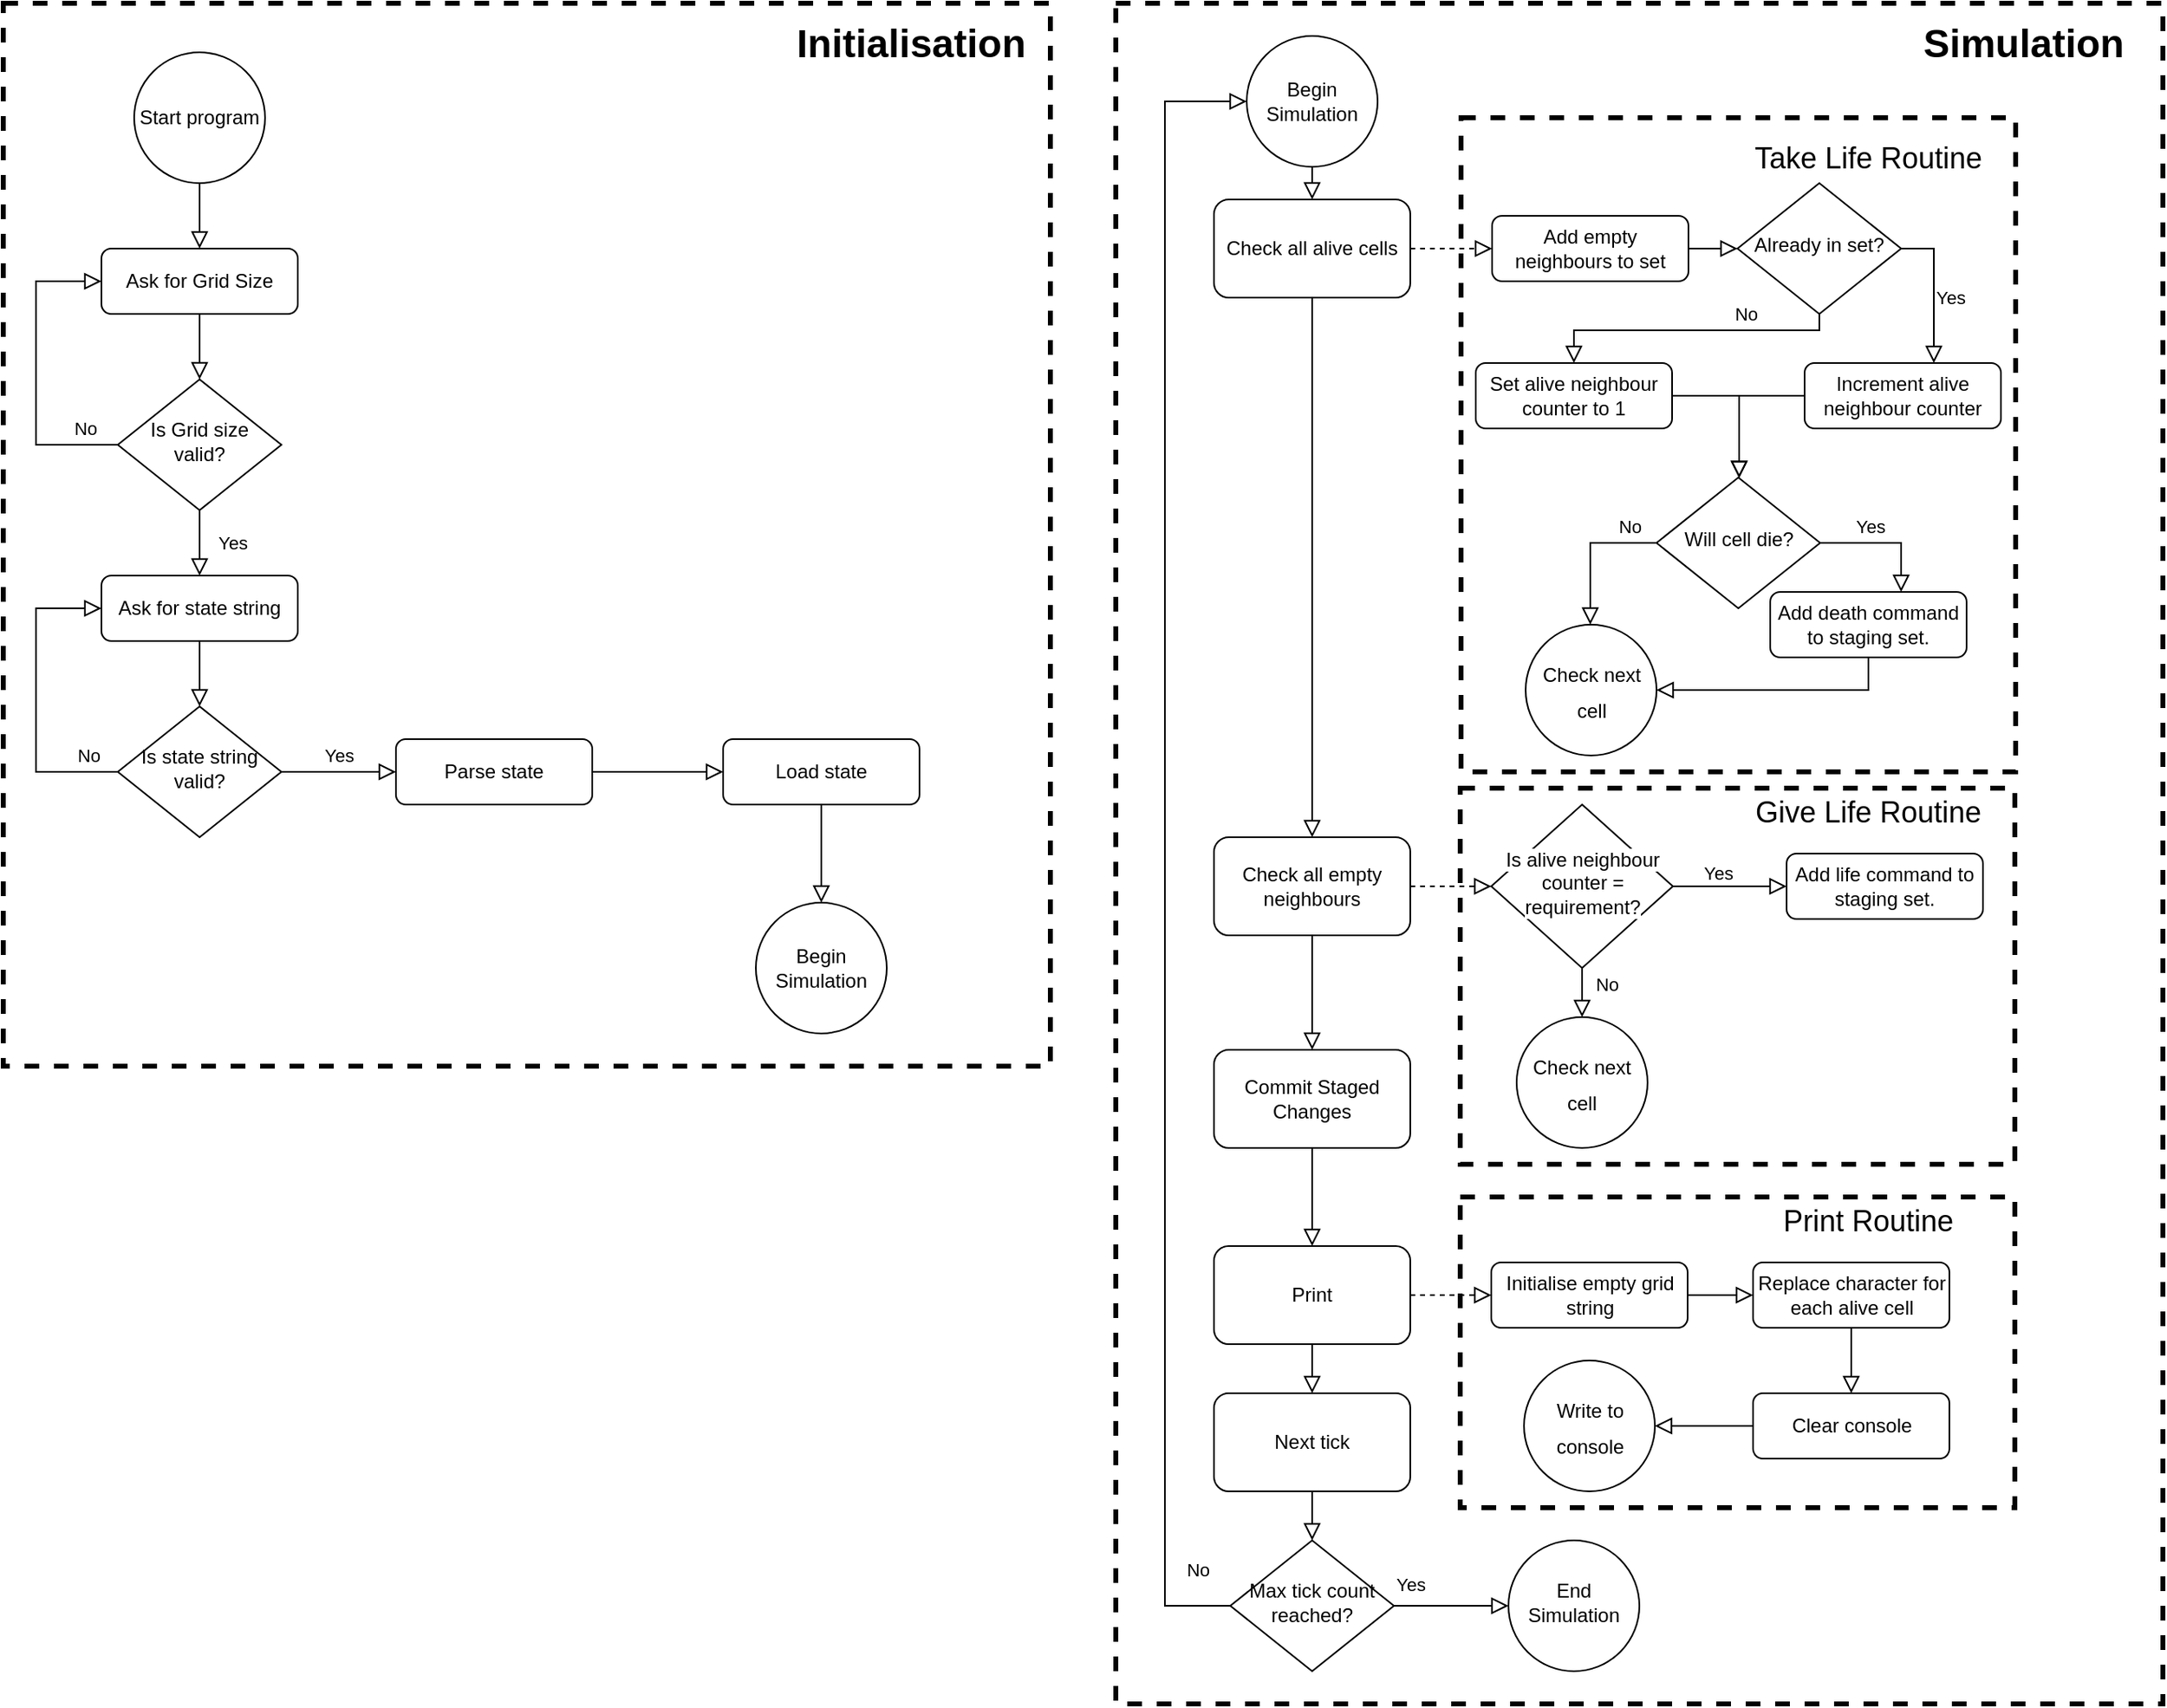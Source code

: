 <mxfile version="13.9.9" type="device"><diagram id="C5RBs43oDa-KdzZeNtuy" name="Page-1"><mxGraphModel dx="1106" dy="830" grid="1" gridSize="10" guides="1" tooltips="1" connect="1" arrows="1" fold="1" page="1" pageScale="1" pageWidth="827" pageHeight="1169" math="0" shadow="0"><root><mxCell id="WIyWlLk6GJQsqaUBKTNV-0"/><mxCell id="WIyWlLk6GJQsqaUBKTNV-1" parent="WIyWlLk6GJQsqaUBKTNV-0"/><mxCell id="5T7Jd0bL7ThnPkoGNcie-12" value="" style="group;fontSize=18;" vertex="1" connectable="0" parent="WIyWlLk6GJQsqaUBKTNV-1"><mxGeometry x="20" y="10" width="1320" height="1040" as="geometry"/></mxCell><mxCell id="5T7Jd0bL7ThnPkoGNcie-13" value="" style="group" vertex="1" connectable="0" parent="5T7Jd0bL7ThnPkoGNcie-12"><mxGeometry x="680" width="640" height="1040" as="geometry"/></mxCell><mxCell id="5T7Jd0bL7ThnPkoGNcie-14" value="" style="rounded=0;whiteSpace=wrap;html=1;fillColor=none;strokeWidth=3;dashed=1;" vertex="1" parent="5T7Jd0bL7ThnPkoGNcie-13"><mxGeometry width="640" height="1040" as="geometry"/></mxCell><mxCell id="5T7Jd0bL7ThnPkoGNcie-28" value="" style="rounded=0;whiteSpace=wrap;html=1;dashed=1;strokeWidth=3;fillColor=none;" vertex="1" parent="5T7Jd0bL7ThnPkoGNcie-13"><mxGeometry x="211" y="70" width="339" height="400" as="geometry"/></mxCell><mxCell id="5T7Jd0bL7ThnPkoGNcie-15" value="&lt;b&gt;&lt;font style=&quot;font-size: 24px&quot;&gt;Simulation&lt;/font&gt;&lt;/b&gt;" style="text;html=1;strokeColor=none;fillColor=none;align=center;verticalAlign=middle;whiteSpace=wrap;rounded=0;dashed=1;" vertex="1" parent="5T7Jd0bL7ThnPkoGNcie-13"><mxGeometry x="480" y="10" width="150" height="30" as="geometry"/></mxCell><mxCell id="5T7Jd0bL7ThnPkoGNcie-18" value="" style="edgeStyle=elbowEdgeStyle;rounded=0;orthogonalLoop=1;jettySize=auto;html=1;shadow=0;labelBackgroundColor=none;endArrow=block;endFill=0;endSize=8;strokeWidth=1;" edge="1" parent="5T7Jd0bL7ThnPkoGNcie-13" source="5T7Jd0bL7ThnPkoGNcie-16" target="5T7Jd0bL7ThnPkoGNcie-17"><mxGeometry relative="1" as="geometry"/></mxCell><mxCell id="5T7Jd0bL7ThnPkoGNcie-16" value="Begin Simulation" style="ellipse;whiteSpace=wrap;html=1;rounded=1;shadow=0;strokeWidth=1;glass=0;" vertex="1" parent="5T7Jd0bL7ThnPkoGNcie-13"><mxGeometry x="80" y="20" width="80" height="80" as="geometry"/></mxCell><mxCell id="5T7Jd0bL7ThnPkoGNcie-20" value="" style="edgeStyle=elbowEdgeStyle;rounded=0;orthogonalLoop=1;jettySize=auto;html=1;shadow=0;labelBackgroundColor=none;endArrow=block;endFill=0;endSize=8;strokeWidth=1;dashed=1;" edge="1" parent="5T7Jd0bL7ThnPkoGNcie-13" source="5T7Jd0bL7ThnPkoGNcie-17" target="5T7Jd0bL7ThnPkoGNcie-137"><mxGeometry relative="1" as="geometry"><mxPoint x="120" y="330" as="targetPoint"/></mxGeometry></mxCell><mxCell id="5T7Jd0bL7ThnPkoGNcie-31" style="edgeStyle=elbowEdgeStyle;rounded=0;orthogonalLoop=1;jettySize=auto;html=1;shadow=0;labelBackgroundColor=none;endArrow=block;endFill=0;endSize=8;strokeWidth=1;fontSize=18;" edge="1" parent="5T7Jd0bL7ThnPkoGNcie-13" source="5T7Jd0bL7ThnPkoGNcie-17" target="5T7Jd0bL7ThnPkoGNcie-30"><mxGeometry relative="1" as="geometry"/></mxCell><mxCell id="5T7Jd0bL7ThnPkoGNcie-17" value="Check all alive cells" style="whiteSpace=wrap;html=1;rounded=1;shadow=0;strokeWidth=1;glass=0;" vertex="1" parent="5T7Jd0bL7ThnPkoGNcie-13"><mxGeometry x="60" y="120" width="120" height="60" as="geometry"/></mxCell><mxCell id="5T7Jd0bL7ThnPkoGNcie-25" value="Yes" style="edgeStyle=elbowEdgeStyle;rounded=0;orthogonalLoop=1;jettySize=auto;html=1;shadow=0;labelBackgroundColor=none;endArrow=block;endFill=0;endSize=8;strokeWidth=1;elbow=vertical;" edge="1" parent="5T7Jd0bL7ThnPkoGNcie-13" source="5T7Jd0bL7ThnPkoGNcie-21" target="5T7Jd0bL7ThnPkoGNcie-24"><mxGeometry x="-0.258" y="10" relative="1" as="geometry"><Array as="points"><mxPoint x="480" y="330"/><mxPoint x="450" y="330"/><mxPoint x="470" y="310"/><mxPoint x="490" y="200"/><mxPoint x="490" y="190"/></Array><mxPoint x="1" as="offset"/></mxGeometry></mxCell><mxCell id="5T7Jd0bL7ThnPkoGNcie-27" value="No" style="edgeStyle=elbowEdgeStyle;rounded=0;orthogonalLoop=1;jettySize=auto;html=1;shadow=0;labelBackgroundColor=none;endArrow=block;endFill=0;endSize=8;strokeWidth=1;elbow=vertical;" edge="1" parent="5T7Jd0bL7ThnPkoGNcie-13" source="5T7Jd0bL7ThnPkoGNcie-21" target="5T7Jd0bL7ThnPkoGNcie-152"><mxGeometry x="-0.62" y="-10" relative="1" as="geometry"><mxPoint x="290" y="400" as="targetPoint"/><Array as="points"><mxPoint x="290" y="330"/><mxPoint x="290" y="310"/><mxPoint x="360" y="210"/></Array><mxPoint as="offset"/></mxGeometry></mxCell><mxCell id="5T7Jd0bL7ThnPkoGNcie-21" value="Will cell die?" style="rhombus;whiteSpace=wrap;html=1;shadow=0;fontFamily=Helvetica;fontSize=12;align=center;strokeWidth=1;spacing=6;spacingTop=-4;" vertex="1" parent="5T7Jd0bL7ThnPkoGNcie-13"><mxGeometry x="330.5" y="290" width="100" height="80" as="geometry"/></mxCell><mxCell id="5T7Jd0bL7ThnPkoGNcie-149" style="edgeStyle=elbowEdgeStyle;rounded=0;orthogonalLoop=1;jettySize=auto;html=1;shadow=0;labelBackgroundColor=none;endArrow=block;endFill=0;endSize=8;strokeWidth=1;fontSize=18;" edge="1" parent="5T7Jd0bL7ThnPkoGNcie-13" source="5T7Jd0bL7ThnPkoGNcie-24" target="5T7Jd0bL7ThnPkoGNcie-152"><mxGeometry relative="1" as="geometry"><mxPoint x="369.5" y="420" as="targetPoint"/><Array as="points"><mxPoint x="460" y="420"/><mxPoint x="460" y="430"/></Array></mxGeometry></mxCell><mxCell id="5T7Jd0bL7ThnPkoGNcie-24" value="Add death command to staging set." style="rounded=1;whiteSpace=wrap;html=1;fontSize=12;glass=0;strokeWidth=1;shadow=0;" vertex="1" parent="5T7Jd0bL7ThnPkoGNcie-13"><mxGeometry x="400" y="360" width="120" height="40" as="geometry"/></mxCell><mxCell id="5T7Jd0bL7ThnPkoGNcie-37" style="edgeStyle=elbowEdgeStyle;rounded=0;orthogonalLoop=1;jettySize=auto;html=1;shadow=0;dashed=1;labelBackgroundColor=none;endArrow=block;endFill=0;endSize=8;strokeWidth=1;fontSize=18;" edge="1" parent="5T7Jd0bL7ThnPkoGNcie-13" source="5T7Jd0bL7ThnPkoGNcie-30" target="5T7Jd0bL7ThnPkoGNcie-36"><mxGeometry relative="1" as="geometry"/></mxCell><mxCell id="5T7Jd0bL7ThnPkoGNcie-68" value="" style="edgeStyle=elbowEdgeStyle;rounded=0;orthogonalLoop=1;jettySize=auto;html=1;shadow=0;labelBackgroundColor=none;endArrow=block;endFill=0;endSize=8;strokeWidth=1;fontSize=18;" edge="1" parent="5T7Jd0bL7ThnPkoGNcie-13" source="5T7Jd0bL7ThnPkoGNcie-30" target="5T7Jd0bL7ThnPkoGNcie-67"><mxGeometry relative="1" as="geometry"/></mxCell><mxCell id="5T7Jd0bL7ThnPkoGNcie-30" value="Check all empty neighbours" style="whiteSpace=wrap;html=1;rounded=1;shadow=0;strokeWidth=1;glass=0;" vertex="1" parent="5T7Jd0bL7ThnPkoGNcie-13"><mxGeometry x="60" y="510" width="120" height="60" as="geometry"/></mxCell><mxCell id="5T7Jd0bL7ThnPkoGNcie-29" value="&lt;font style=&quot;font-size: 18px&quot;&gt;Take Life Routine&lt;/font&gt;" style="text;html=1;strokeColor=none;fillColor=none;align=center;verticalAlign=middle;whiteSpace=wrap;rounded=0;dashed=1;" vertex="1" parent="5T7Jd0bL7ThnPkoGNcie-13"><mxGeometry x="369.5" y="80" width="180" height="30" as="geometry"/></mxCell><mxCell id="5T7Jd0bL7ThnPkoGNcie-70" value="" style="edgeStyle=elbowEdgeStyle;rounded=0;orthogonalLoop=1;jettySize=auto;html=1;shadow=0;labelBackgroundColor=none;endArrow=block;endFill=0;endSize=8;strokeWidth=1;fontSize=18;" edge="1" parent="5T7Jd0bL7ThnPkoGNcie-13" source="5T7Jd0bL7ThnPkoGNcie-67" target="5T7Jd0bL7ThnPkoGNcie-69"><mxGeometry relative="1" as="geometry"/></mxCell><mxCell id="5T7Jd0bL7ThnPkoGNcie-67" value="Commit Staged Changes" style="whiteSpace=wrap;html=1;rounded=1;shadow=0;strokeWidth=1;glass=0;" vertex="1" parent="5T7Jd0bL7ThnPkoGNcie-13"><mxGeometry x="60" y="640" width="120" height="60" as="geometry"/></mxCell><mxCell id="5T7Jd0bL7ThnPkoGNcie-79" style="edgeStyle=elbowEdgeStyle;rounded=0;orthogonalLoop=1;jettySize=auto;html=1;shadow=0;labelBackgroundColor=none;endArrow=block;endFill=0;endSize=8;strokeWidth=1;fontSize=18;dashed=1;" edge="1" parent="5T7Jd0bL7ThnPkoGNcie-13" source="5T7Jd0bL7ThnPkoGNcie-69" target="5T7Jd0bL7ThnPkoGNcie-122"><mxGeometry relative="1" as="geometry"><mxPoint x="230" y="620" as="targetPoint"/></mxGeometry></mxCell><mxCell id="5T7Jd0bL7ThnPkoGNcie-127" value="" style="edgeStyle=elbowEdgeStyle;rounded=0;orthogonalLoop=1;jettySize=auto;html=1;shadow=0;labelBackgroundColor=none;endArrow=block;endFill=0;endSize=8;strokeWidth=1;fontSize=18;" edge="1" parent="5T7Jd0bL7ThnPkoGNcie-13" source="5T7Jd0bL7ThnPkoGNcie-69" target="5T7Jd0bL7ThnPkoGNcie-126"><mxGeometry relative="1" as="geometry"/></mxCell><mxCell id="5T7Jd0bL7ThnPkoGNcie-69" value="Print" style="whiteSpace=wrap;html=1;rounded=1;shadow=0;strokeWidth=1;glass=0;" vertex="1" parent="5T7Jd0bL7ThnPkoGNcie-13"><mxGeometry x="60" y="760" width="120" height="60" as="geometry"/></mxCell><mxCell id="5T7Jd0bL7ThnPkoGNcie-132" value="" style="edgeStyle=elbowEdgeStyle;rounded=0;orthogonalLoop=1;jettySize=auto;html=1;shadow=0;labelBackgroundColor=none;endArrow=block;endFill=0;endSize=8;strokeWidth=1;fontSize=18;" edge="1" parent="5T7Jd0bL7ThnPkoGNcie-13" source="5T7Jd0bL7ThnPkoGNcie-125" target="5T7Jd0bL7ThnPkoGNcie-131"><mxGeometry relative="1" as="geometry"/></mxCell><mxCell id="5T7Jd0bL7ThnPkoGNcie-133" value="&lt;font style=&quot;font-size: 11px&quot;&gt;Yes&lt;/font&gt;" style="edgeLabel;html=1;align=center;verticalAlign=middle;resizable=0;points=[];fontSize=18;" vertex="1" connectable="0" parent="5T7Jd0bL7ThnPkoGNcie-132"><mxGeometry x="-0.457" y="3" relative="1" as="geometry"><mxPoint x="-9" y="-12" as="offset"/></mxGeometry></mxCell><mxCell id="5T7Jd0bL7ThnPkoGNcie-125" value="Max tick count reached?" style="rhombus;whiteSpace=wrap;html=1;shadow=0;fontFamily=Helvetica;fontSize=12;align=center;strokeWidth=1;spacing=6;spacingTop=-4;" vertex="1" parent="5T7Jd0bL7ThnPkoGNcie-13"><mxGeometry x="70" y="940" width="100" height="80" as="geometry"/></mxCell><mxCell id="5T7Jd0bL7ThnPkoGNcie-128" style="edgeStyle=elbowEdgeStyle;rounded=0;orthogonalLoop=1;jettySize=auto;html=1;shadow=0;labelBackgroundColor=none;endArrow=block;endFill=0;endSize=8;strokeWidth=1;fontSize=18;" edge="1" parent="5T7Jd0bL7ThnPkoGNcie-13" source="5T7Jd0bL7ThnPkoGNcie-126" target="5T7Jd0bL7ThnPkoGNcie-125"><mxGeometry relative="1" as="geometry"/></mxCell><mxCell id="5T7Jd0bL7ThnPkoGNcie-126" value="Next tick" style="whiteSpace=wrap;html=1;rounded=1;shadow=0;strokeWidth=1;glass=0;" vertex="1" parent="5T7Jd0bL7ThnPkoGNcie-13"><mxGeometry x="60" y="850" width="120" height="60" as="geometry"/></mxCell><mxCell id="5T7Jd0bL7ThnPkoGNcie-129" style="edgeStyle=elbowEdgeStyle;rounded=0;orthogonalLoop=1;jettySize=auto;html=1;shadow=0;labelBackgroundColor=none;endArrow=block;endFill=0;endSize=8;strokeWidth=1;fontSize=18;" edge="1" parent="5T7Jd0bL7ThnPkoGNcie-13" source="5T7Jd0bL7ThnPkoGNcie-125" target="5T7Jd0bL7ThnPkoGNcie-16"><mxGeometry relative="1" as="geometry"><mxPoint x="-120" y="820" as="targetPoint"/><Array as="points"><mxPoint x="30" y="220"/></Array></mxGeometry></mxCell><mxCell id="5T7Jd0bL7ThnPkoGNcie-130" value="&lt;font style=&quot;font-size: 11px&quot;&gt;No&lt;/font&gt;" style="edgeLabel;html=1;align=center;verticalAlign=middle;resizable=0;points=[];fontSize=18;" vertex="1" connectable="0" parent="5T7Jd0bL7ThnPkoGNcie-129"><mxGeometry x="-0.864" y="-2" relative="1" as="geometry"><mxPoint x="18" y="4" as="offset"/></mxGeometry></mxCell><mxCell id="5T7Jd0bL7ThnPkoGNcie-131" value="End Simulation" style="ellipse;whiteSpace=wrap;html=1;shadow=0;strokeWidth=1;spacing=6;spacingTop=-4;" vertex="1" parent="5T7Jd0bL7ThnPkoGNcie-13"><mxGeometry x="240" y="940" width="80" height="80" as="geometry"/></mxCell><mxCell id="5T7Jd0bL7ThnPkoGNcie-140" style="edgeStyle=elbowEdgeStyle;rounded=0;orthogonalLoop=1;jettySize=auto;html=1;shadow=0;labelBackgroundColor=none;endArrow=block;endFill=0;endSize=8;strokeWidth=1;fontSize=18;" edge="1" parent="5T7Jd0bL7ThnPkoGNcie-13" source="5T7Jd0bL7ThnPkoGNcie-137" target="5T7Jd0bL7ThnPkoGNcie-144"><mxGeometry relative="1" as="geometry"><mxPoint x="390" y="170" as="targetPoint"/></mxGeometry></mxCell><mxCell id="5T7Jd0bL7ThnPkoGNcie-137" value="Add empty neighbours to set" style="rounded=1;whiteSpace=wrap;html=1;fontSize=12;glass=0;strokeWidth=1;shadow=0;" vertex="1" parent="5T7Jd0bL7ThnPkoGNcie-13"><mxGeometry x="230" y="130" width="120" height="40" as="geometry"/></mxCell><mxCell id="5T7Jd0bL7ThnPkoGNcie-142" value="Yes" style="edgeStyle=elbowEdgeStyle;rounded=0;orthogonalLoop=1;jettySize=auto;html=1;shadow=0;labelBackgroundColor=none;endArrow=block;endFill=0;endSize=8;strokeWidth=1;elbow=vertical;" edge="1" parent="5T7Jd0bL7ThnPkoGNcie-13" source="5T7Jd0bL7ThnPkoGNcie-144" target="5T7Jd0bL7ThnPkoGNcie-145"><mxGeometry x="0.111" y="10" relative="1" as="geometry"><mxPoint x="520" y="200" as="targetPoint"/><Array as="points"><mxPoint x="500" y="150"/><mxPoint x="500" y="170"/><mxPoint x="480" y="170"/><mxPoint x="520" y="220"/><mxPoint x="540" y="110"/><mxPoint x="540" y="100"/></Array><mxPoint as="offset"/></mxGeometry></mxCell><mxCell id="5T7Jd0bL7ThnPkoGNcie-143" value="No" style="edgeStyle=elbowEdgeStyle;rounded=0;orthogonalLoop=1;jettySize=auto;html=1;shadow=0;labelBackgroundColor=none;endArrow=block;endFill=0;endSize=8;strokeWidth=1;elbow=vertical;" edge="1" parent="5T7Jd0bL7ThnPkoGNcie-13" source="5T7Jd0bL7ThnPkoGNcie-144" target="5T7Jd0bL7ThnPkoGNcie-146"><mxGeometry x="-0.385" y="-10" relative="1" as="geometry"><mxPoint x="340" y="230" as="targetPoint"/><Array as="points"><mxPoint x="430" y="200"/><mxPoint x="470" y="180"/><mxPoint x="340" y="220"/><mxPoint x="410" y="120"/></Array><mxPoint as="offset"/></mxGeometry></mxCell><mxCell id="5T7Jd0bL7ThnPkoGNcie-144" value="Already in set?" style="rhombus;whiteSpace=wrap;html=1;shadow=0;fontFamily=Helvetica;fontSize=12;align=center;strokeWidth=1;spacing=6;spacingTop=-4;" vertex="1" parent="5T7Jd0bL7ThnPkoGNcie-13"><mxGeometry x="380" y="110" width="100" height="80" as="geometry"/></mxCell><mxCell id="5T7Jd0bL7ThnPkoGNcie-148" style="edgeStyle=elbowEdgeStyle;rounded=0;orthogonalLoop=1;jettySize=auto;html=1;shadow=0;labelBackgroundColor=none;endArrow=block;endFill=0;endSize=8;strokeWidth=1;fontSize=18;" edge="1" parent="5T7Jd0bL7ThnPkoGNcie-13" source="5T7Jd0bL7ThnPkoGNcie-145" target="5T7Jd0bL7ThnPkoGNcie-21"><mxGeometry relative="1" as="geometry"><Array as="points"><mxPoint x="381" y="270"/><mxPoint x="381" y="270"/></Array></mxGeometry></mxCell><mxCell id="5T7Jd0bL7ThnPkoGNcie-145" value="Increment alive neighbour counter" style="rounded=1;whiteSpace=wrap;html=1;fontSize=12;glass=0;strokeWidth=1;shadow=0;" vertex="1" parent="5T7Jd0bL7ThnPkoGNcie-13"><mxGeometry x="421" y="220" width="120" height="40" as="geometry"/></mxCell><mxCell id="5T7Jd0bL7ThnPkoGNcie-147" style="edgeStyle=elbowEdgeStyle;rounded=0;orthogonalLoop=1;jettySize=auto;html=1;shadow=0;labelBackgroundColor=none;endArrow=block;endFill=0;endSize=8;strokeWidth=1;fontSize=18;" edge="1" parent="5T7Jd0bL7ThnPkoGNcie-13" source="5T7Jd0bL7ThnPkoGNcie-146" target="5T7Jd0bL7ThnPkoGNcie-21"><mxGeometry relative="1" as="geometry"><Array as="points"><mxPoint x="381" y="280"/></Array></mxGeometry></mxCell><mxCell id="5T7Jd0bL7ThnPkoGNcie-146" value="Set alive neighbour counter to 1" style="rounded=1;whiteSpace=wrap;html=1;fontSize=12;glass=0;strokeWidth=1;shadow=0;" vertex="1" parent="5T7Jd0bL7ThnPkoGNcie-13"><mxGeometry x="220" y="220" width="120" height="40" as="geometry"/></mxCell><mxCell id="5T7Jd0bL7ThnPkoGNcie-71" value="" style="group" vertex="1" connectable="0" parent="5T7Jd0bL7ThnPkoGNcie-13"><mxGeometry x="210.5" y="730" width="339" height="230" as="geometry"/></mxCell><mxCell id="5T7Jd0bL7ThnPkoGNcie-72" value="" style="rounded=0;whiteSpace=wrap;html=1;dashed=1;strokeWidth=3;fillColor=none;" vertex="1" parent="5T7Jd0bL7ThnPkoGNcie-71"><mxGeometry width="339" height="190" as="geometry"/></mxCell><mxCell id="5T7Jd0bL7ThnPkoGNcie-73" value="&lt;font style=&quot;font-size: 18px&quot;&gt;Print Routine&lt;/font&gt;" style="text;html=1;strokeColor=none;fillColor=none;align=center;verticalAlign=middle;whiteSpace=wrap;rounded=0;dashed=1;" vertex="1" parent="5T7Jd0bL7ThnPkoGNcie-71"><mxGeometry x="159" width="180" height="30" as="geometry"/></mxCell><mxCell id="5T7Jd0bL7ThnPkoGNcie-74" value="" style="edgeStyle=elbowEdgeStyle;rounded=0;orthogonalLoop=1;jettySize=auto;html=1;shadow=0;labelBackgroundColor=none;endArrow=block;endFill=0;endSize=8;strokeWidth=1;fontSize=18;elbow=vertical;" edge="1" parent="5T7Jd0bL7ThnPkoGNcie-71" target="5T7Jd0bL7ThnPkoGNcie-77"><mxGeometry y="-40" relative="1" as="geometry"><mxPoint as="offset"/><mxPoint x="139" y="60" as="sourcePoint"/></mxGeometry></mxCell><mxCell id="5T7Jd0bL7ThnPkoGNcie-124" value="" style="edgeStyle=elbowEdgeStyle;rounded=0;orthogonalLoop=1;jettySize=auto;html=1;shadow=0;labelBackgroundColor=none;endArrow=block;endFill=0;endSize=8;strokeWidth=1;fontSize=18;" edge="1" parent="5T7Jd0bL7ThnPkoGNcie-71" source="5T7Jd0bL7ThnPkoGNcie-77" target="5T7Jd0bL7ThnPkoGNcie-123"><mxGeometry relative="1" as="geometry"/></mxCell><mxCell id="5T7Jd0bL7ThnPkoGNcie-77" value="Replace character for each alive cell" style="rounded=1;whiteSpace=wrap;html=1;fontSize=12;glass=0;strokeWidth=1;shadow=0;" vertex="1" parent="5T7Jd0bL7ThnPkoGNcie-71"><mxGeometry x="179" y="40" width="120" height="40" as="geometry"/></mxCell><mxCell id="5T7Jd0bL7ThnPkoGNcie-122" value="Initialise empty grid string" style="rounded=1;whiteSpace=wrap;html=1;fontSize=12;glass=0;strokeWidth=1;shadow=0;" vertex="1" parent="5T7Jd0bL7ThnPkoGNcie-71"><mxGeometry x="19" y="40" width="120" height="40" as="geometry"/></mxCell><mxCell id="5T7Jd0bL7ThnPkoGNcie-135" value="" style="edgeStyle=elbowEdgeStyle;rounded=0;orthogonalLoop=1;jettySize=auto;html=1;shadow=0;labelBackgroundColor=none;endArrow=block;endFill=0;endSize=8;strokeWidth=1;fontSize=18;" edge="1" parent="5T7Jd0bL7ThnPkoGNcie-71" source="5T7Jd0bL7ThnPkoGNcie-123" target="5T7Jd0bL7ThnPkoGNcie-153"><mxGeometry relative="1" as="geometry"><mxPoint x="139" y="150" as="targetPoint"/></mxGeometry></mxCell><mxCell id="5T7Jd0bL7ThnPkoGNcie-123" value="Clear console" style="rounded=1;whiteSpace=wrap;html=1;fontSize=12;glass=0;strokeWidth=1;shadow=0;" vertex="1" parent="5T7Jd0bL7ThnPkoGNcie-71"><mxGeometry x="179" y="120" width="120" height="40" as="geometry"/></mxCell><mxCell id="5T7Jd0bL7ThnPkoGNcie-153" value="&lt;span style=&quot;font-size: 12px&quot;&gt;Write to console&lt;br&gt;&lt;/span&gt;" style="ellipse;whiteSpace=wrap;html=1;aspect=fixed;strokeWidth=1;fillColor=none;fontSize=18;" vertex="1" parent="5T7Jd0bL7ThnPkoGNcie-71"><mxGeometry x="39" y="100" width="80" height="80" as="geometry"/></mxCell><mxCell id="5T7Jd0bL7ThnPkoGNcie-33" value="" style="group" vertex="1" connectable="0" parent="5T7Jd0bL7ThnPkoGNcie-13"><mxGeometry x="210.5" y="480" width="339" height="230" as="geometry"/></mxCell><mxCell id="5T7Jd0bL7ThnPkoGNcie-34" value="" style="rounded=0;whiteSpace=wrap;html=1;dashed=1;strokeWidth=3;fillColor=none;" vertex="1" parent="5T7Jd0bL7ThnPkoGNcie-33"><mxGeometry width="339" height="230" as="geometry"/></mxCell><mxCell id="5T7Jd0bL7ThnPkoGNcie-35" value="&lt;font style=&quot;font-size: 18px&quot;&gt;Give Life Routine&lt;/font&gt;" style="text;html=1;strokeColor=none;fillColor=none;align=center;verticalAlign=middle;whiteSpace=wrap;rounded=0;dashed=1;" vertex="1" parent="5T7Jd0bL7ThnPkoGNcie-33"><mxGeometry x="159" width="180" height="30" as="geometry"/></mxCell><mxCell id="5T7Jd0bL7ThnPkoGNcie-64" value="&lt;font style=&quot;font-size: 11px&quot;&gt;Yes&lt;/font&gt;" style="edgeStyle=elbowEdgeStyle;rounded=0;orthogonalLoop=1;jettySize=auto;html=1;shadow=0;labelBackgroundColor=none;endArrow=block;endFill=0;endSize=8;strokeWidth=1;fontSize=18;elbow=vertical;" edge="1" parent="5T7Jd0bL7ThnPkoGNcie-33" source="5T7Jd0bL7ThnPkoGNcie-36" target="5T7Jd0bL7ThnPkoGNcie-63"><mxGeometry x="-0.225" y="10" relative="1" as="geometry"><mxPoint as="offset"/></mxGeometry></mxCell><mxCell id="5T7Jd0bL7ThnPkoGNcie-66" value="&lt;font style=&quot;font-size: 11px&quot;&gt;No&lt;/font&gt;" style="edgeStyle=elbowEdgeStyle;rounded=0;orthogonalLoop=1;jettySize=auto;html=1;shadow=0;labelBackgroundColor=none;endArrow=block;endFill=0;endSize=8;strokeWidth=1;fontSize=18;elbow=vertical;" edge="1" parent="5T7Jd0bL7ThnPkoGNcie-33" source="5T7Jd0bL7ThnPkoGNcie-36" target="5T7Jd0bL7ThnPkoGNcie-151"><mxGeometry x="-0.5" y="15" relative="1" as="geometry"><mxPoint x="74.5" y="170" as="targetPoint"/><mxPoint as="offset"/></mxGeometry></mxCell><mxCell id="5T7Jd0bL7ThnPkoGNcie-36" value="&lt;span style=&quot;background-color: rgb(255 , 255 , 255)&quot;&gt;Is alive neighbour counter = requirement?&lt;/span&gt;" style="rhombus;whiteSpace=wrap;html=1;shadow=0;fontFamily=Helvetica;fontSize=12;align=center;strokeWidth=1;spacing=6;spacingTop=-4;" vertex="1" parent="5T7Jd0bL7ThnPkoGNcie-33"><mxGeometry x="19" y="10" width="111" height="100" as="geometry"/></mxCell><mxCell id="5T7Jd0bL7ThnPkoGNcie-63" value="Add life command to staging set." style="rounded=1;whiteSpace=wrap;html=1;fontSize=12;glass=0;strokeWidth=1;shadow=0;" vertex="1" parent="5T7Jd0bL7ThnPkoGNcie-33"><mxGeometry x="199.5" y="40" width="120" height="40" as="geometry"/></mxCell><mxCell id="5T7Jd0bL7ThnPkoGNcie-151" value="&lt;span style=&quot;font-size: 12px&quot;&gt;Check next cell&lt;/span&gt;" style="ellipse;whiteSpace=wrap;html=1;aspect=fixed;strokeWidth=1;fillColor=none;fontSize=18;" vertex="1" parent="5T7Jd0bL7ThnPkoGNcie-33"><mxGeometry x="34.5" y="140" width="80" height="80" as="geometry"/></mxCell><mxCell id="5T7Jd0bL7ThnPkoGNcie-152" value="&lt;span style=&quot;font-size: 12px&quot;&gt;Check next cell&lt;/span&gt;" style="ellipse;whiteSpace=wrap;html=1;aspect=fixed;strokeWidth=1;fillColor=none;fontSize=18;" vertex="1" parent="5T7Jd0bL7ThnPkoGNcie-13"><mxGeometry x="250.5" y="380" width="80" height="80" as="geometry"/></mxCell><mxCell id="5T7Jd0bL7ThnPkoGNcie-10" value="" style="rounded=0;whiteSpace=wrap;html=1;fillColor=none;strokeWidth=3;dashed=1;" vertex="1" parent="5T7Jd0bL7ThnPkoGNcie-12"><mxGeometry width="640" height="650" as="geometry"/></mxCell><mxCell id="5T7Jd0bL7ThnPkoGNcie-11" value="&lt;b&gt;&lt;font style=&quot;font-size: 24px&quot;&gt;Initialisation&lt;/font&gt;&lt;/b&gt;" style="text;html=1;strokeColor=none;fillColor=none;align=center;verticalAlign=middle;whiteSpace=wrap;rounded=0;dashed=1;" vertex="1" parent="5T7Jd0bL7ThnPkoGNcie-12"><mxGeometry x="480" y="10" width="150" height="30" as="geometry"/></mxCell><mxCell id="5T7Jd0bL7ThnPkoGNcie-0" value="Start program" style="ellipse;whiteSpace=wrap;html=1;aspect=fixed;" vertex="1" parent="5T7Jd0bL7ThnPkoGNcie-12"><mxGeometry x="80" y="30" width="80" height="80" as="geometry"/></mxCell><mxCell id="WIyWlLk6GJQsqaUBKTNV-2" value="" style="rounded=0;html=1;jettySize=auto;orthogonalLoop=1;fontSize=11;endArrow=block;endFill=0;endSize=8;strokeWidth=1;shadow=0;labelBackgroundColor=none;edgeStyle=orthogonalEdgeStyle;" parent="WIyWlLk6GJQsqaUBKTNV-1" source="WIyWlLk6GJQsqaUBKTNV-3" target="WIyWlLk6GJQsqaUBKTNV-6" edge="1"><mxGeometry relative="1" as="geometry"/></mxCell><mxCell id="WIyWlLk6GJQsqaUBKTNV-3" value="Ask for Grid Size" style="rounded=1;whiteSpace=wrap;html=1;fontSize=12;glass=0;strokeWidth=1;shadow=0;" parent="WIyWlLk6GJQsqaUBKTNV-1" vertex="1"><mxGeometry x="80" y="160" width="120" height="40" as="geometry"/></mxCell><mxCell id="WIyWlLk6GJQsqaUBKTNV-4" value="Yes" style="rounded=0;html=1;jettySize=auto;orthogonalLoop=1;fontSize=11;endArrow=block;endFill=0;endSize=8;strokeWidth=1;shadow=0;labelBackgroundColor=none;edgeStyle=orthogonalEdgeStyle;" parent="WIyWlLk6GJQsqaUBKTNV-1" source="WIyWlLk6GJQsqaUBKTNV-6" target="5T7Jd0bL7ThnPkoGNcie-2" edge="1"><mxGeometry y="20" relative="1" as="geometry"><mxPoint as="offset"/><mxPoint x="140" y="370" as="targetPoint"/></mxGeometry></mxCell><mxCell id="WIyWlLk6GJQsqaUBKTNV-5" value="No" style="edgeStyle=elbowEdgeStyle;rounded=0;html=1;jettySize=auto;orthogonalLoop=1;fontSize=11;endArrow=block;endFill=0;endSize=8;strokeWidth=1;shadow=0;labelBackgroundColor=none;" parent="WIyWlLk6GJQsqaUBKTNV-1" source="WIyWlLk6GJQsqaUBKTNV-6" target="WIyWlLk6GJQsqaUBKTNV-3" edge="1"><mxGeometry x="-0.789" y="-10" relative="1" as="geometry"><mxPoint as="offset"/><mxPoint x="240" y="290" as="targetPoint"/><Array as="points"><mxPoint x="40" y="280"/><mxPoint x="40" y="240"/></Array></mxGeometry></mxCell><mxCell id="WIyWlLk6GJQsqaUBKTNV-6" value="Is Grid size valid?" style="rhombus;whiteSpace=wrap;html=1;shadow=0;fontFamily=Helvetica;fontSize=12;align=center;strokeWidth=1;spacing=6;spacingTop=-4;" parent="WIyWlLk6GJQsqaUBKTNV-1" vertex="1"><mxGeometry x="90" y="240" width="100" height="80" as="geometry"/></mxCell><mxCell id="WIyWlLk6GJQsqaUBKTNV-8" value="No" style="rounded=0;html=1;jettySize=auto;orthogonalLoop=1;fontSize=11;endArrow=block;endFill=0;endSize=8;strokeWidth=1;shadow=0;labelBackgroundColor=none;edgeStyle=elbowEdgeStyle;" parent="WIyWlLk6GJQsqaUBKTNV-1" source="5T7Jd0bL7ThnPkoGNcie-4" target="5T7Jd0bL7ThnPkoGNcie-2" edge="1"><mxGeometry x="-0.809" y="-10" relative="1" as="geometry"><mxPoint as="offset"/><mxPoint x="510" y="430" as="sourcePoint"/><mxPoint x="10" y="450" as="targetPoint"/><Array as="points"><mxPoint x="40" y="430"/><mxPoint x="30" y="440"/></Array></mxGeometry></mxCell><mxCell id="WIyWlLk6GJQsqaUBKTNV-9" value="Yes" style="edgeStyle=orthogonalEdgeStyle;rounded=0;html=1;jettySize=auto;orthogonalLoop=1;fontSize=11;endArrow=block;endFill=0;endSize=8;strokeWidth=1;shadow=0;labelBackgroundColor=none;" parent="WIyWlLk6GJQsqaUBKTNV-1" source="5T7Jd0bL7ThnPkoGNcie-4" target="WIyWlLk6GJQsqaUBKTNV-12" edge="1"><mxGeometry y="10" relative="1" as="geometry"><mxPoint as="offset"/><mxPoint x="260" y="440" as="sourcePoint"/></mxGeometry></mxCell><mxCell id="5T7Jd0bL7ThnPkoGNcie-7" value="" style="edgeStyle=elbowEdgeStyle;rounded=0;orthogonalLoop=1;jettySize=auto;html=1;shadow=0;labelBackgroundColor=none;endArrow=block;endFill=0;endSize=8;strokeWidth=1;" edge="1" parent="WIyWlLk6GJQsqaUBKTNV-1" source="WIyWlLk6GJQsqaUBKTNV-12" target="5T7Jd0bL7ThnPkoGNcie-6"><mxGeometry relative="1" as="geometry"/></mxCell><mxCell id="WIyWlLk6GJQsqaUBKTNV-12" value="Parse state" style="rounded=1;whiteSpace=wrap;html=1;fontSize=12;glass=0;strokeWidth=1;shadow=0;" parent="WIyWlLk6GJQsqaUBKTNV-1" vertex="1"><mxGeometry x="260" y="460" width="120" height="40" as="geometry"/></mxCell><mxCell id="5T7Jd0bL7ThnPkoGNcie-1" value="" style="edgeStyle=orthogonalEdgeStyle;rounded=0;orthogonalLoop=1;jettySize=auto;html=1;endArrow=block;endFill=0;endSize=8;" edge="1" parent="WIyWlLk6GJQsqaUBKTNV-1" source="5T7Jd0bL7ThnPkoGNcie-0" target="WIyWlLk6GJQsqaUBKTNV-3"><mxGeometry relative="1" as="geometry"/></mxCell><mxCell id="5T7Jd0bL7ThnPkoGNcie-5" value="" style="edgeStyle=elbowEdgeStyle;rounded=0;orthogonalLoop=1;jettySize=auto;html=1;endArrow=block;endFill=0;endSize=8;" edge="1" parent="WIyWlLk6GJQsqaUBKTNV-1" source="5T7Jd0bL7ThnPkoGNcie-2" target="5T7Jd0bL7ThnPkoGNcie-4"><mxGeometry relative="1" as="geometry"/></mxCell><mxCell id="5T7Jd0bL7ThnPkoGNcie-2" value="Ask for state string" style="rounded=1;whiteSpace=wrap;html=1;fontSize=12;glass=0;strokeWidth=1;shadow=0;" vertex="1" parent="WIyWlLk6GJQsqaUBKTNV-1"><mxGeometry x="80" y="360" width="120" height="40" as="geometry"/></mxCell><mxCell id="5T7Jd0bL7ThnPkoGNcie-4" value="Is state string valid?" style="rhombus;whiteSpace=wrap;html=1;shadow=0;fontFamily=Helvetica;fontSize=12;align=center;strokeWidth=1;spacing=6;spacingTop=-4;" vertex="1" parent="WIyWlLk6GJQsqaUBKTNV-1"><mxGeometry x="90" y="440" width="100" height="80" as="geometry"/></mxCell><mxCell id="5T7Jd0bL7ThnPkoGNcie-9" value="" style="edgeStyle=elbowEdgeStyle;rounded=0;orthogonalLoop=1;jettySize=auto;html=1;shadow=0;labelBackgroundColor=none;endArrow=block;endFill=0;endSize=8;strokeWidth=1;" edge="1" parent="WIyWlLk6GJQsqaUBKTNV-1" source="5T7Jd0bL7ThnPkoGNcie-6" target="5T7Jd0bL7ThnPkoGNcie-8"><mxGeometry relative="1" as="geometry"/></mxCell><mxCell id="5T7Jd0bL7ThnPkoGNcie-6" value="Load state" style="rounded=1;whiteSpace=wrap;html=1;fontSize=12;glass=0;strokeWidth=1;shadow=0;" vertex="1" parent="WIyWlLk6GJQsqaUBKTNV-1"><mxGeometry x="460" y="460" width="120" height="40" as="geometry"/></mxCell><mxCell id="5T7Jd0bL7ThnPkoGNcie-8" value="Begin Simulation" style="ellipse;whiteSpace=wrap;html=1;rounded=1;shadow=0;strokeWidth=1;glass=0;" vertex="1" parent="WIyWlLk6GJQsqaUBKTNV-1"><mxGeometry x="480" y="560" width="80" height="80" as="geometry"/></mxCell></root></mxGraphModel></diagram></mxfile>